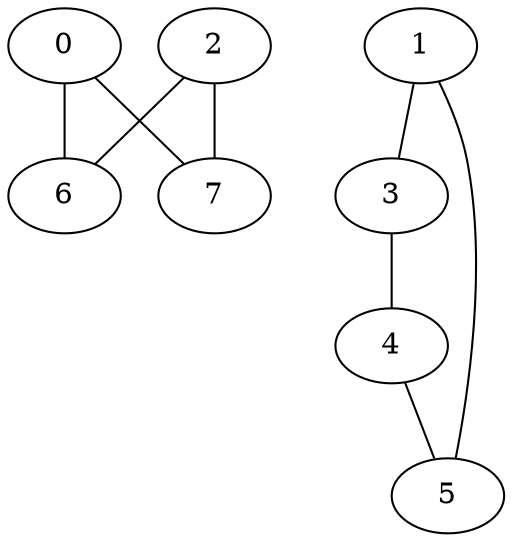 graph "sampletest150-mod3_image9.bmp" {
	0	 [type=corner,
		x=87,
		y=79];
	6	 [type=corner,
		x=431,
		y=84];
	0 -- 6	 [angle0=".01",
		frequency=1,
		type0=line];
	7	 [type=corner,
		x=73,
		y=442];
	0 -- 7	 [angle0="-1.53",
		frequency=1,
		type0=line];
	1	 [type=corner,
		x=524,
		y=541];
	3	 [type=corner,
		x=534,
		y="-13"];
	1 -- 3	 [angle0="-1.55",
		frequency=1,
		type0=line];
	5	 [type=corner,
		x="-14",
		y=523];
	1 -- 5	 [angle0=".03",
		frequency=1,
		type0=line];
	2	 [type=corner,
		x=439,
		y=452];
	2 -- 6	 [angle0="1.55",
		frequency=1,
		type0=line];
	2 -- 7	 [angle0=".03",
		frequency=1,
		type0=line];
	4	 [type=corner,
		x="-20",
		y="-11"];
	3 -- 4	 [angle0="-.00",
		frequency=1,
		type0=line];
	4 -- 5	 [angle0="1.56",
		frequency=1,
		type0=line];
}
